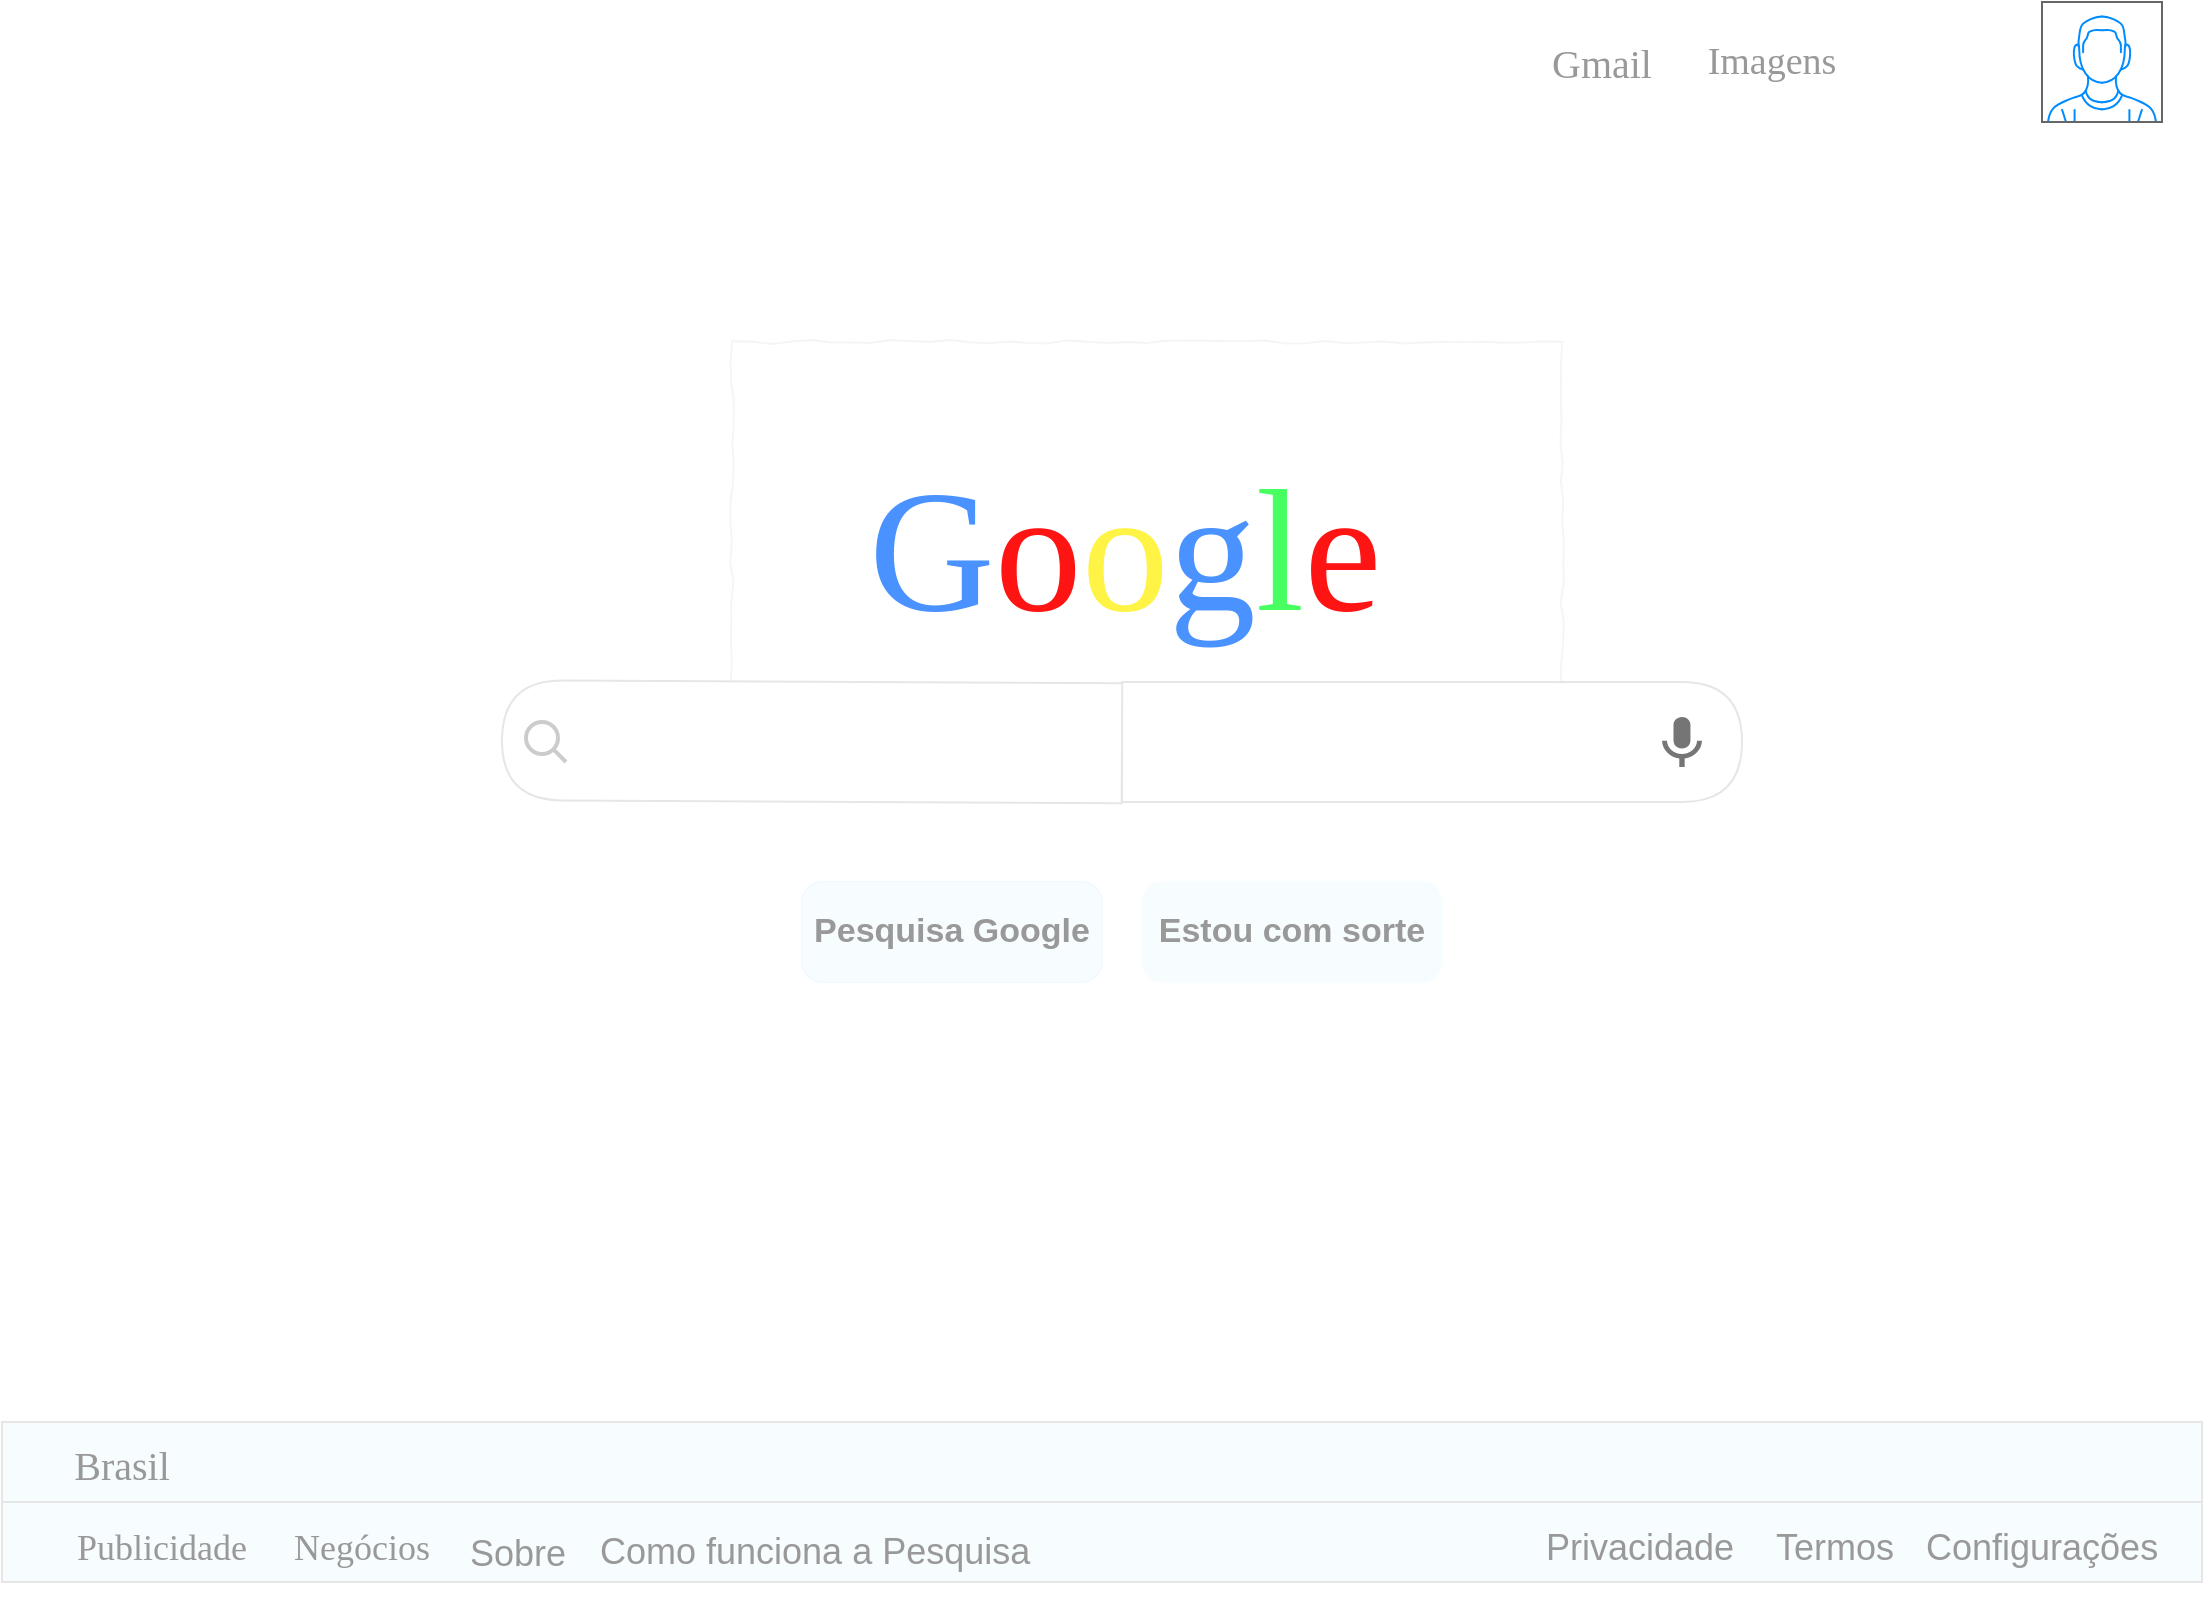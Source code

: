 <mxfile version="13.7.7" type="github">
  <diagram name="Page-1" id="03018318-947c-dd8e-b7a3-06fadd420f32">
    <mxGraphModel dx="1422" dy="772" grid="1" gridSize="10" guides="1" tooltips="1" connect="1" arrows="1" fold="1" page="1" pageScale="1" pageWidth="1100" pageHeight="850" background="#ffffff" math="0" shadow="0">
      <root>
        <mxCell id="0" />
        <mxCell id="1" parent="0" />
        <mxCell id="677b7b8949515195-2" value="&lt;font style=&quot;font-size: 87px;&quot;&gt;&lt;font style=&quot;font-size: 87px;&quot; color=&quot;#4a92ff&quot;&gt;G&lt;/font&gt;&lt;font color=&quot;#ff1414&quot; style=&quot;font-size: 87px;&quot;&gt;o&lt;/font&gt;&lt;font color=&quot;#fff345&quot; style=&quot;font-size: 87px;&quot;&gt;o&lt;/font&gt;&lt;font style=&quot;font-size: 87px;&quot; color=&quot;#4a92ff&quot;&gt;g&lt;/font&gt;&lt;font color=&quot;#47ff60&quot; style=&quot;font-size: 87px;&quot;&gt;l&lt;/font&gt;&lt;font color=&quot;#ff1414&quot; style=&quot;font-size: 87px;&quot;&gt;e&lt;/font&gt;&lt;font color=&quot;#fff345&quot; style=&quot;font-size: 87px;&quot;&gt;&amp;nbsp;&lt;/font&gt;&lt;/font&gt;" style="whiteSpace=wrap;html=1;rounded=0;shadow=0;labelBackgroundColor=none;strokeWidth=1;fontFamily=Sans-Serif Product Sans;fontSize=87;align=center;comic=1;fontSource=https%3A%2F%2Ffonts.googleapis.com%2Fcss%3Ffamily%3DSans-Serif%2BProduct%2BSans;strokeColor=#F5F5F5;fillColor=none;" parent="1" vertex="1">
          <mxGeometry x="365" y="180" width="415" height="210" as="geometry" />
        </mxCell>
        <mxCell id="LORGKalKXRCHP3hVERGS-8" value="&lt;font&gt;Pesquisa Google&lt;/font&gt;" style="strokeWidth=1;shadow=0;dashed=0;align=center;html=1;shape=mxgraph.mockup.buttons.button;mainText=;buttonStyle=round;fontSize=17;fontStyle=1;whiteSpace=wrap;fillColor=#F7FCFF;fontColor=#999999;strokeColor=#F2FAFF;" vertex="1" parent="1">
          <mxGeometry x="400" y="450" width="150" height="50" as="geometry" />
        </mxCell>
        <mxCell id="LORGKalKXRCHP3hVERGS-9" value="&lt;font&gt;Estou com sorte&lt;/font&gt;" style="strokeWidth=1;shadow=0;dashed=0;align=center;html=1;shape=mxgraph.mockup.buttons.button;mainText=;buttonStyle=round;fontSize=17;fontStyle=1;whiteSpace=wrap;fillColor=#F7FCFF;fontColor=#999999;strokeColor=#F7FEFF;" vertex="1" parent="1">
          <mxGeometry x="570" y="450" width="150" height="50" as="geometry" />
        </mxCell>
        <mxCell id="LORGKalKXRCHP3hVERGS-17" value="Gmail" style="text;html=1;strokeColor=none;fillColor=none;align=center;verticalAlign=middle;whiteSpace=wrap;rounded=0;shadow=0;sketch=0;fontFamily=Sans-Serif Product Sans;fontSize=20;fontColor=#999999;" vertex="1" parent="1">
          <mxGeometry x="780" y="30" width="40" height="20" as="geometry" />
        </mxCell>
        <mxCell id="LORGKalKXRCHP3hVERGS-18" value="Imagens" style="text;html=1;strokeColor=none;fillColor=none;align=center;verticalAlign=middle;whiteSpace=wrap;rounded=0;shadow=0;sketch=0;fontFamily=Sans-Serif Product Sans;fontSize=19;fontColor=#999999;" vertex="1" parent="1">
          <mxGeometry x="840" y="30" width="90" height="20" as="geometry" />
        </mxCell>
        <mxCell id="LORGKalKXRCHP3hVERGS-53" value="" style="verticalLabelPosition=bottom;shadow=0;dashed=0;align=center;html=1;verticalAlign=top;strokeWidth=1;shape=mxgraph.mockup.containers.userMale;strokeColor=#666666;strokeColor2=#008cff;sketch=0;fontFamily=Sans-Serif Product Sans;fontSize=19;fontColor=#666666;fillColor=none;" vertex="1" parent="1">
          <mxGeometry x="1020" y="10" width="60" height="60" as="geometry" />
        </mxCell>
        <mxCell id="LORGKalKXRCHP3hVERGS-56" value="" style="rounded=0;whiteSpace=wrap;html=1;shadow=0;sketch=0;fontFamily=Sans-Serif Product Sans;fontSize=87;fontColor=#666666;labelBackgroundColor=#CCFFFF;fillColor=#F7FCFF;strokeColor=#E6E6E6;" vertex="1" parent="1">
          <mxGeometry y="720" width="1100" height="40" as="geometry" />
        </mxCell>
        <mxCell id="LORGKalKXRCHP3hVERGS-58" value="" style="rounded=0;whiteSpace=wrap;html=1;shadow=0;sketch=0;fontFamily=Sans-Serif Product Sans;fontSize=87;fillColor=#F7FCFF;strokeColor=#E6E6E6;" vertex="1" parent="1">
          <mxGeometry y="760" width="1100" height="40" as="geometry" />
        </mxCell>
        <mxCell id="LORGKalKXRCHP3hVERGS-59" value="&lt;font style=&quot;font-size: 18px&quot;&gt;Publicidade&lt;/font&gt;" style="text;html=1;strokeColor=none;fillColor=none;align=center;verticalAlign=middle;whiteSpace=wrap;rounded=0;shadow=0;sketch=0;fontFamily=Sans-Serif Product Sans;fontSize=87;fontColor=#999999;" vertex="1" parent="1">
          <mxGeometry x="60" y="750" width="40" height="20" as="geometry" />
        </mxCell>
        <mxCell id="LORGKalKXRCHP3hVERGS-61" value="&lt;font style=&quot;font-size: 18px&quot;&gt;Negócios&lt;/font&gt;" style="text;html=1;strokeColor=none;fillColor=none;align=center;verticalAlign=middle;whiteSpace=wrap;rounded=0;shadow=0;sketch=0;fontFamily=Sans-Serif Product Sans;fontSize=87;fontColor=#999999;" vertex="1" parent="1">
          <mxGeometry x="160" y="750" width="40" height="20" as="geometry" />
        </mxCell>
        <mxCell id="LORGKalKXRCHP3hVERGS-62" value="&lt;span style=&quot;font-family: helvetica, arial, sans-serif; font-style: normal; font-weight: 400; letter-spacing: normal; text-align: center; text-indent: 0px; text-transform: none; word-spacing: 0px; display: inline; float: none;&quot;&gt;&lt;font style=&quot;font-size: 18px&quot;&gt;Sobre&lt;/font&gt;&lt;/span&gt;" style="text;whiteSpace=wrap;html=1;fontSize=87;fontFamily=Sans-Serif Product Sans;fontColor=#999999;" vertex="1" parent="1">
          <mxGeometry x="232" y="703" width="80" height="30" as="geometry" />
        </mxCell>
        <mxCell id="LORGKalKXRCHP3hVERGS-63" value="&lt;span style=&quot;font-family: helvetica, arial, sans-serif; font-style: normal; font-weight: 400; letter-spacing: normal; text-align: center; text-indent: 0px; text-transform: none; word-spacing: 0px; display: inline; float: none;&quot;&gt;&lt;font style=&quot;font-size: 18px&quot;&gt;Como funciona a Pesquisa&lt;/font&gt;&lt;/span&gt;" style="text;whiteSpace=wrap;html=1;fontSize=87;fontFamily=Sans-Serif Product Sans;fontColor=#999999;" vertex="1" parent="1">
          <mxGeometry x="297" y="702" width="220" height="100" as="geometry" />
        </mxCell>
        <mxCell id="LORGKalKXRCHP3hVERGS-55" value="&lt;font style=&quot;font-size: 20px&quot;&gt;Brasil&lt;/font&gt;" style="text;html=1;strokeColor=none;fillColor=none;align=center;verticalAlign=middle;whiteSpace=wrap;rounded=0;shadow=0;sketch=0;fontFamily=Sans-Serif Product Sans;fontSize=87;fontColor=#999999;" vertex="1" parent="1">
          <mxGeometry x="40" y="710" width="40" height="20" as="geometry" />
        </mxCell>
        <mxCell id="LORGKalKXRCHP3hVERGS-66" value="&lt;span style=&quot;font-family: helvetica, arial, sans-serif; font-style: normal; font-weight: 400; letter-spacing: normal; text-align: center; text-indent: 0px; text-transform: none; word-spacing: 0px; display: inline; float: none;&quot;&gt;&lt;font style=&quot;font-size: 18px&quot;&gt;Privacidade&lt;/font&gt;&lt;/span&gt;" style="text;whiteSpace=wrap;html=1;fontSize=87;fontFamily=Sans-Serif Product Sans;fontColor=#999999;" vertex="1" parent="1">
          <mxGeometry x="770" y="700" width="80" height="100" as="geometry" />
        </mxCell>
        <mxCell id="LORGKalKXRCHP3hVERGS-67" value="&lt;span style=&quot;font-family: helvetica, arial, sans-serif; font-style: normal; font-weight: 400; letter-spacing: normal; text-align: center; text-indent: 0px; text-transform: none; word-spacing: 0px; display: inline; float: none;&quot;&gt;&lt;font style=&quot;font-size: 18px&quot;&gt;Termos&lt;/font&gt;&lt;/span&gt;" style="text;whiteSpace=wrap;html=1;fontSize=87;fontFamily=Sans-Serif Product Sans;fontColor=#999999;" vertex="1" parent="1">
          <mxGeometry x="885" y="700" width="80" height="100" as="geometry" />
        </mxCell>
        <mxCell id="LORGKalKXRCHP3hVERGS-68" value="&lt;span style=&quot;font-family: helvetica, arial, sans-serif; font-style: normal; font-weight: 400; letter-spacing: normal; text-align: center; text-indent: 0px; text-transform: none; word-spacing: 0px; display: inline; float: none;&quot;&gt;&lt;font style=&quot;font-size: 18px&quot;&gt;Configurações&lt;/font&gt;&lt;/span&gt;" style="text;whiteSpace=wrap;html=1;fontSize=87;fontFamily=Sans-Serif Product Sans;fontColor=#999999;" vertex="1" parent="1">
          <mxGeometry x="960" y="700" width="80" height="100" as="geometry" />
        </mxCell>
        <mxCell id="LORGKalKXRCHP3hVERGS-74" value="" style="shape=delay;whiteSpace=wrap;html=1;shadow=0;labelBackgroundColor=#CCFFFF;sketch=0;fontFamily=Sans-Serif Product Sans;fontSize=87;strokeColor=#E6E6E6;" vertex="1" parent="1">
          <mxGeometry x="560" y="350" width="310" height="60" as="geometry" />
        </mxCell>
        <mxCell id="LORGKalKXRCHP3hVERGS-75" value="" style="shape=delay;whiteSpace=wrap;html=1;shadow=0;labelBackgroundColor=#CCFFFF;sketch=0;fontFamily=Sans-Serif Product Sans;fontSize=87;fontColor=#999999;rotation=-179.7;strokeColor=#E6E6E6;" vertex="1" parent="1">
          <mxGeometry x="250" y="349.85" width="310" height="60" as="geometry" />
        </mxCell>
        <mxCell id="LORGKalKXRCHP3hVERGS-82" value="" style="dashed=0;connectable=0;html=1;fillColor=#757575;strokeColor=none;shape=mxgraph.gcp2.live;part=1;" vertex="1" parent="1">
          <mxGeometry x="830" y="367.5" width="20" height="25" as="geometry" />
        </mxCell>
        <mxCell id="LORGKalKXRCHP3hVERGS-83" value="" style="shape=image;html=1;verticalAlign=top;verticalLabelPosition=bottom;labelBackgroundColor=#ffffff;imageAspect=0;aspect=fixed;image=https://cdn3.iconfinder.com/data/icons/google-material-design-icons/48/ic_keyboard_48px-128.png;shadow=0;sketch=0;strokeColor=#E6E6E6;fillColor=#ffffff;fontFamily=Sans-Serif Product Sans;fontSize=87;fontColor=#999999;" vertex="1" parent="1">
          <mxGeometry x="780" y="365" width="30" height="30" as="geometry" />
        </mxCell>
        <mxCell id="LORGKalKXRCHP3hVERGS-84" value="" style="html=1;verticalLabelPosition=bottom;align=center;labelBackgroundColor=#ffffff;verticalAlign=top;strokeWidth=2;shadow=0;dashed=0;shape=mxgraph.ios7.icons.looking_glass;sketch=0;fillColor=#ffffff;fontFamily=Sans-Serif Product Sans;fontSize=87;fontColor=#999999;strokeColor=#CCCCCC;" vertex="1" parent="1">
          <mxGeometry x="262" y="370" width="20" height="20" as="geometry" />
        </mxCell>
        <mxCell id="LORGKalKXRCHP3hVERGS-85" value="" style="shape=image;html=1;verticalAlign=top;verticalLabelPosition=bottom;labelBackgroundColor=#ffffff;imageAspect=0;aspect=fixed;image=https://cdn3.iconfinder.com/data/icons/google-material-design-icons/48/ic_apps_48px-128.png;shadow=0;sketch=0;strokeColor=#F7FEFF;fillColor=#ffffff;fontFamily=Sans-Serif Product Sans;fontSize=87;fontColor=#999999;" vertex="1" parent="1">
          <mxGeometry x="950" y="20" width="40" height="40" as="geometry" />
        </mxCell>
      </root>
    </mxGraphModel>
  </diagram>
</mxfile>
